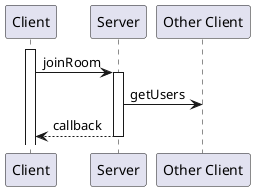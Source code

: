 @startuml joinRoom

activate Client
Client -> Server: joinRoom
activate Server
Server -> "Other Client": getUsers
Client <-- Server: callback
deactivate Server

@enduml
